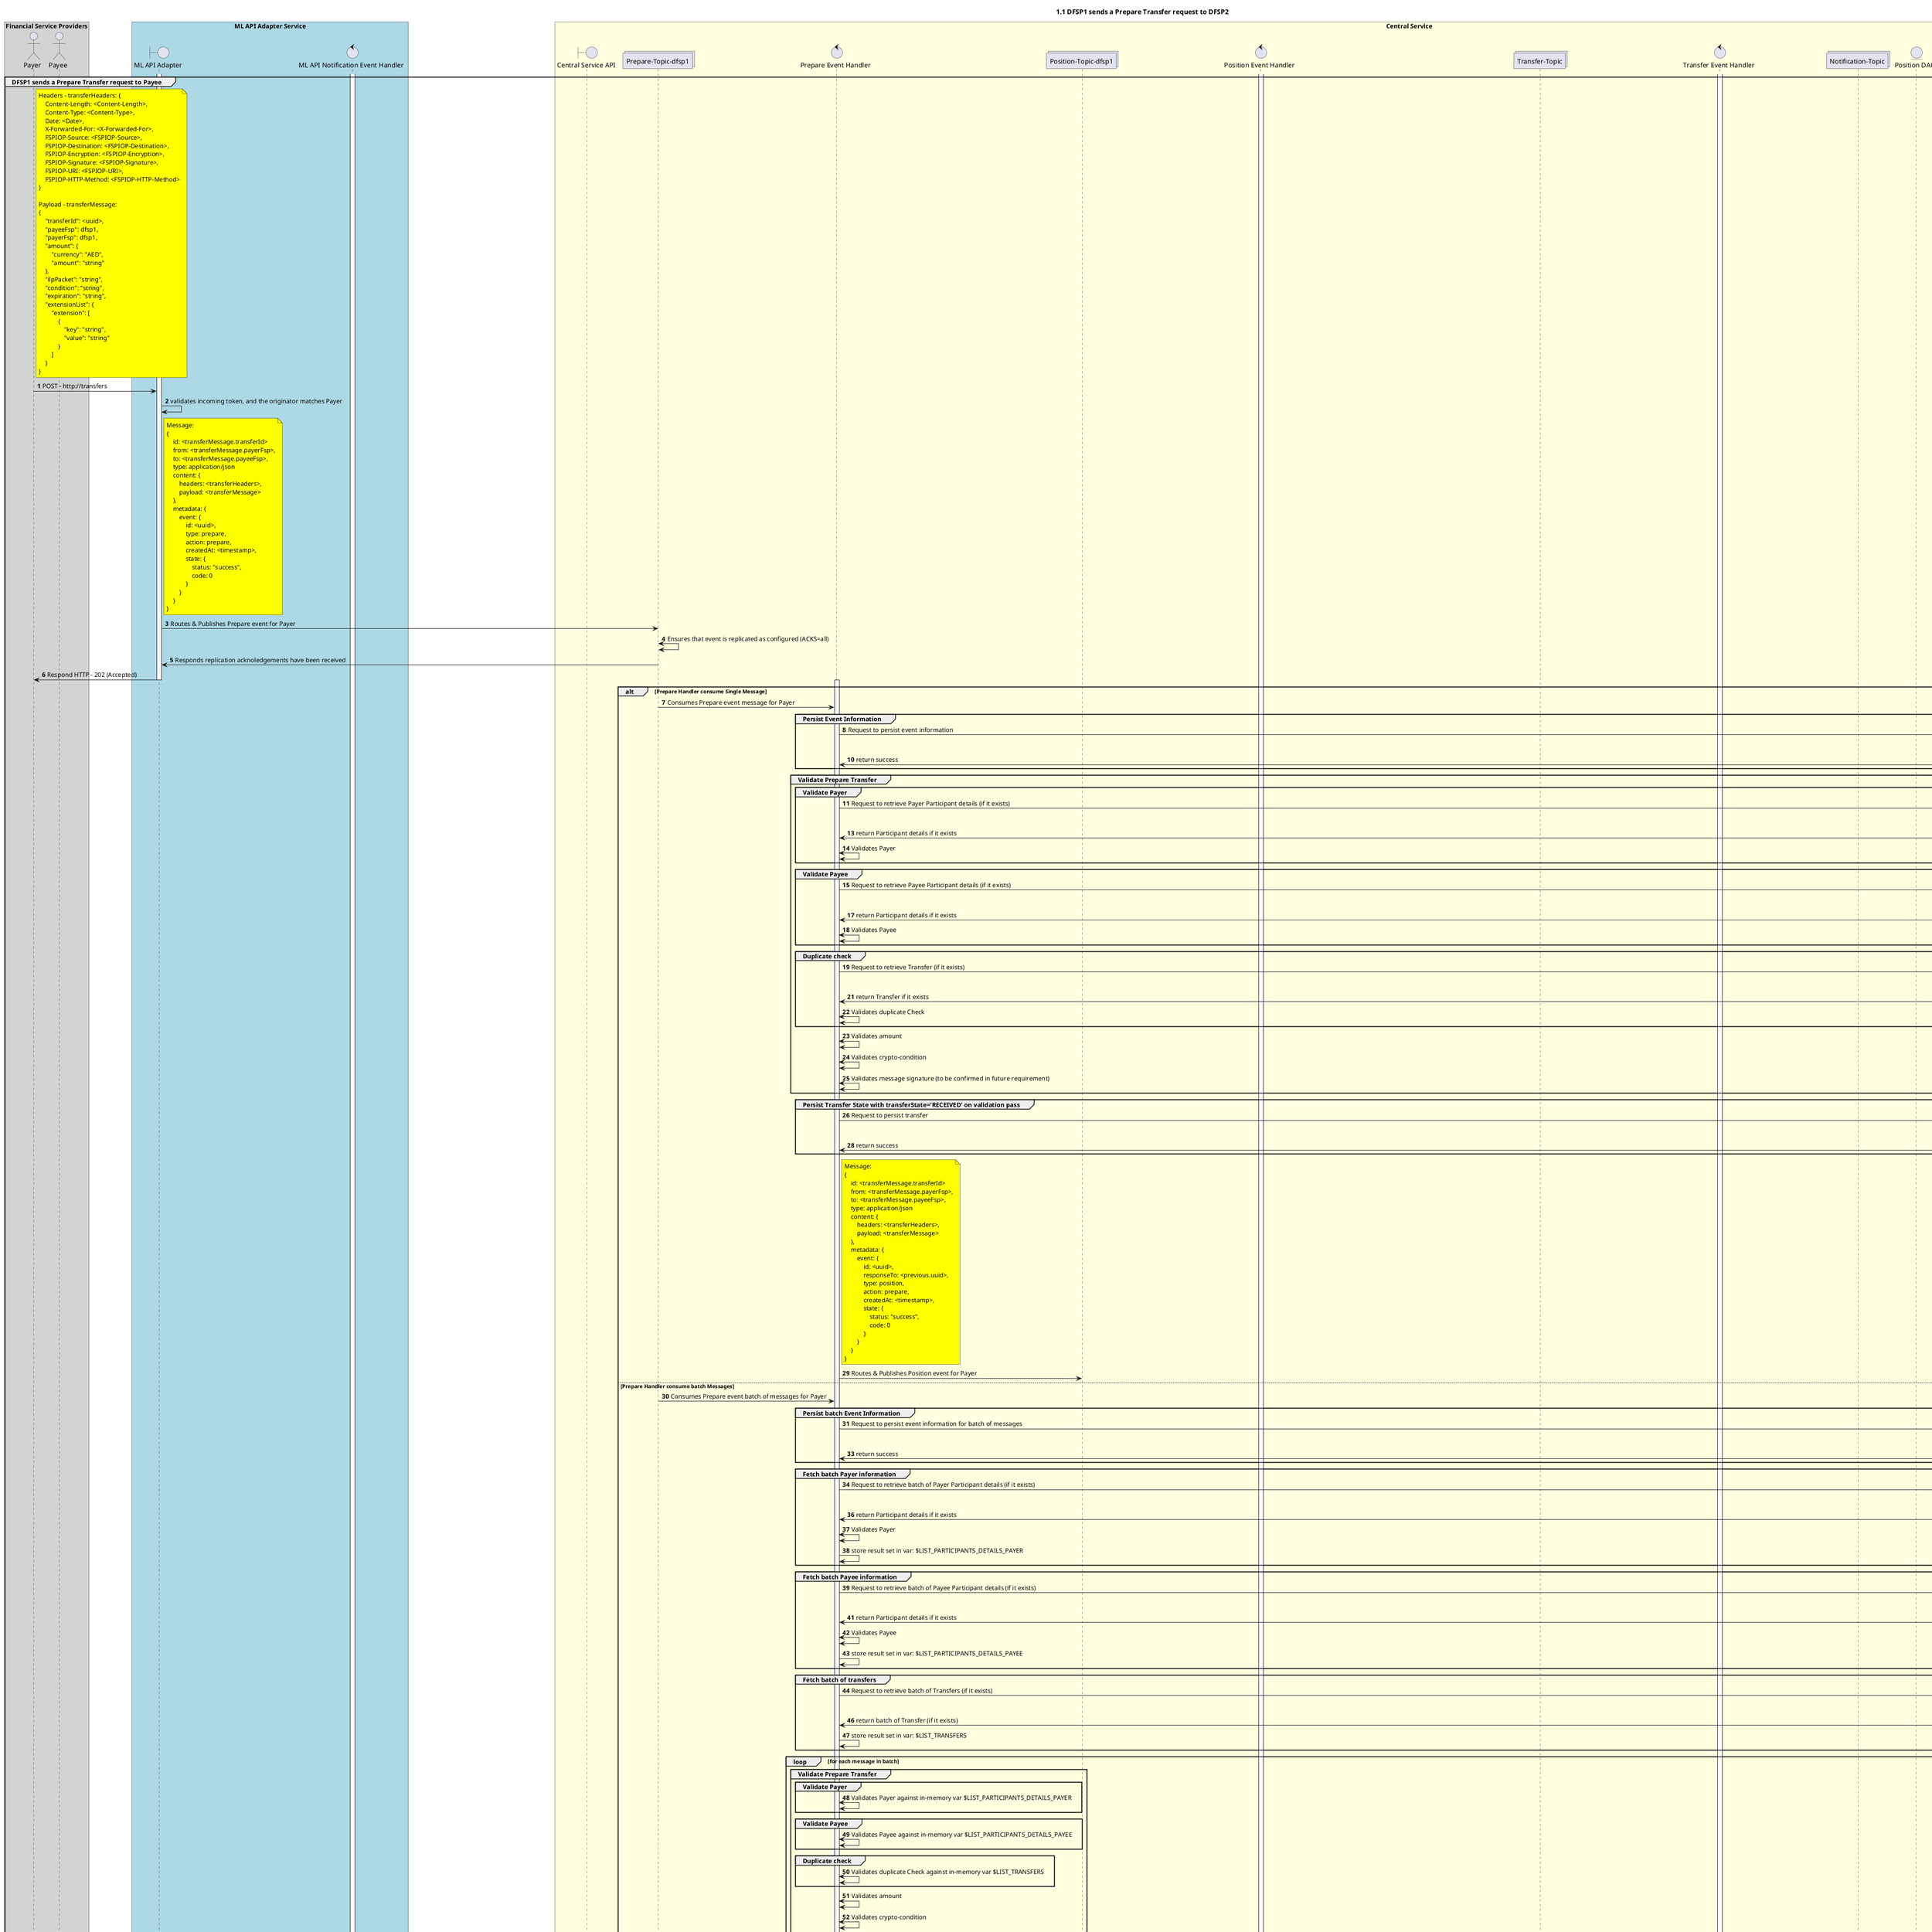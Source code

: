 @startuml
' declate title
title 1.1 DFSP1 sends a Prepare Transfer request to DFSP2

autonumber

' Actor Keys:
'   boundary - APIs/Interfaces, etc
'   collections - Kafka Topics
'   control - Kafka Consumers
'   entity - Database Access Objects
'   database - Database Persistance Store

' declare actors
actor "Payer" as DFSP1
actor "Payee" as DFSP2
boundary "ML API Adapter" as MLAPI
control "ML API Notification Event Handler" as NOTIFY_HANDLER
boundary "Central Service API" as CSAPI
collections "Prepare-Topic-dfsp1" as TOPIC_PREPARE_DFSP1
control "Prepare Event Handler" as PREP_HANDLER
collections "Position-Topic-dfsp1" as TOPIC_POSITION_DFSP1
control "Position Event Handler" as POS_HANDLER
collections "Transfer-Topic" as TOPIC_TRANSFERS
control "Transfer Event Handler" as TRANS_HANDLER
collections "Notification-Topic" as TOPIC_NOTIFICATIONS
' collections "Errors-Topic" as ERRORS_NOTIFICATIONS
entity "Position DAO" as POS_DAO
entity "Event DAO" as EVENT_DAO
entity "Transfer DAO" as TRANS_DAO
entity "Notification DAO" as NOTIFY_DAO
entity "Participant DAO" as PARTICIPANT_DAO
database "Central Store" as DB

box "Financial Service Providers" #lightGray
	participant DFSP1
	participant DFSP2
end box

box "ML API Adapter Service" #LightBlue
	participant MLAPI
	participant NOTIFY_HANDLER
end box

box "Central Service" #LightYellow
    participant CSAPI
	participant TOPIC_PREPARE_DFSP1
    participant PREP_HANDLER
    participant TOPIC_POSITION_DFSP1
    participant POS_HANDLER
    participant TOPIC_TRANSFERS
    participant TRANS_HANDLER
    participant TOPIC_NOTIFICATIONS
    ' participant ERRORS_NOTIFICATIONS
    participant POS_DAO
    participant EVENT_DAO
    participant TRANS_DAO
    participant NOTIFY_DAO
    participant PARTICIPANT_DAO
    participant DB
end box

' start flow
group DFSP1 sends a Prepare Transfer request to Payee
    activate MLAPI
    note right of DFSP1 #yellow
        Headers - transferHeaders: {
            Content-Length: <Content-Length>,
            Content-Type: <Content-Type>,
            Date: <Date>,
            X-Forwarded-For: <X-Forwarded-For>,
            FSPIOP-Source: <FSPIOP-Source>,
            FSPIOP-Destination: <FSPIOP-Destination>,
            FSPIOP-Encryption: <FSPIOP-Encryption>,
            FSPIOP-Signature: <FSPIOP-Signature>,
            FSPIOP-URI: <FSPIOP-URI>,
            FSPIOP-HTTP-Method: <FSPIOP-HTTP-Method>
        }

        Payload - transferMessage:
        {
            "transferId": <uuid>,
            "payeeFsp": dfsp1,
            "payerFsp": dfsp1,
            "amount": {
                "currency": "AED",
                "amount": "string"
            },
            "ilpPacket": "string",
            "condition": "string",
            "expiration": "string",
            "extensionList": {
                "extension": [
                    {
                        "key": "string",
                        "value": "string"
                    }
                ]
            }
        }
    end note
    DFSP1 -> MLAPI: POST - http://transfers
    MLAPI -> MLAPI: validates incoming token, and the originator matches Payer
    note right of MLAPI #yellow
        Message:
        {
            id: <transferMessage.transferId>
            from: <transferMessage.payerFsp>,
            to: <transferMessage.payeeFsp>,
            type: application/json
            content: {
                headers: <transferHeaders>,
                payload: <transferMessage>
            },
            metadata: {
                event: {
                    id: <uuid>,
                    type: prepare,
                    action: prepare,
                    createdAt: <timestamp>,
                    state: {
                        status: "success",
                        code: 0
                    }
                }
            }
        }
    end note
    MLAPI -> TOPIC_PREPARE_DFSP1: Routes & Publishes Prepare event for Payer
    TOPIC_PREPARE_DFSP1 <-> TOPIC_PREPARE_DFSP1: Ensures that event is replicated as configured (ACKS=all)
    TOPIC_PREPARE_DFSP1 -> MLAPI: Responds replication acknoledgements have been received
    MLAPI -> DFSP1: Respond HTTP - 202 (Accepted)
    deactivate MLAPI

    activate PREP_HANDLER
    alt Prepare Handler consume Single Message
        TOPIC_PREPARE_DFSP1 -> PREP_HANDLER: Consumes Prepare event message for Payer
        group Persist Event Information
            PREP_HANDLER -> EVENT_DAO: Request to persist event information
            EVENT_DAO <-> DB: Persist event information
            EVENT_DAO -> PREP_HANDLER: return success
        end

        group Validate Prepare Transfer
            group Validate Payer
                PREP_HANDLER -> PARTICIPANT_DAO: Request to retrieve Payer Participant details (if it exists)
                PARTICIPANT_DAO <-> DB: return Participant details if it exists
                PARTICIPANT_DAO -> PREP_HANDLER: return Participant details if it exists
                PREP_HANDLER <-> PREP_HANDLER: Validates Payer
            end
            group Validate Payee
                PREP_HANDLER -> PARTICIPANT_DAO: Request to retrieve Payee Participant details (if it exists)
                PARTICIPANT_DAO <-> DB: return Participant details if it exists
                PARTICIPANT_DAO -> PREP_HANDLER: return Participant details if it exists
                PREP_HANDLER <-> PREP_HANDLER: Validates Payee
            end
            group Duplicate check
                PREP_HANDLER -> TRANS_DAO: Request to retrieve Transfer (if it exists)
                TRANS_DAO <-> DB: return Transfer if it exists
                TRANS_DAO -> PREP_HANDLER: return Transfer if it exists
                PREP_HANDLER <-> PREP_HANDLER: Validates duplicate Check
            end
            PREP_HANDLER <-> PREP_HANDLER: Validates amount
            PREP_HANDLER <-> PREP_HANDLER: Validates crypto-condition
            PREP_HANDLER <-> PREP_HANDLER: Validates message signature (to be confirmed in future requirement)
        end

        group Persist Transfer State with transferState='RECEIVED' on validation pass
            PREP_HANDLER -> TRANS_DAO: Request to persist transfer
            TRANS_DAO <-> DB: Persist transfer
            TRANS_DAO -> PREP_HANDLER: return success
        end

        note right of PREP_HANDLER #yellow
            Message:
            {
                id: <transferMessage.transferId>
                from: <transferMessage.payerFsp>,
                to: <transferMessage.payeeFsp>,
                type: application/json
                content: {
                    headers: <transferHeaders>,
                    payload: <transferMessage>
                },
                metadata: {
                    event: {
                        id: <uuid>,
                        responseTo: <previous.uuid>,
                        type: position,
                        action: prepare,
                        createdAt: <timestamp>,
                        state: {
                            status: "success",
                            code: 0
                        }
                    }
                }
            }
        end note
        PREP_HANDLER -> TOPIC_POSITION_DFSP1: Routes & Publishes Position event for Payer
    else Prepare Handler consume batch Messages
        TOPIC_PREPARE_DFSP1 -> PREP_HANDLER: Consumes Prepare event batch of messages for Payer
        group Persist batch Event Information
            PREP_HANDLER -> EVENT_DAO: Request to persist event information for batch of messages
            EVENT_DAO <-> DB: Persist event batch information
            EVENT_DAO -> PREP_HANDLER: return success
        end

        group Fetch batch Payer information
            PREP_HANDLER -> PARTICIPANT_DAO: Request to retrieve batch of Payer Participant details (if it exists)
            PARTICIPANT_DAO <-> DB: return Participant details if it exists
            PARTICIPANT_DAO -> PREP_HANDLER: return Participant details if it exists
            PREP_HANDLER <-> PREP_HANDLER: Validates Payer
            PREP_HANDLER -> PREP_HANDLER: store result set in var: $LIST_PARTICIPANTS_DETAILS_PAYER
        end

        group Fetch batch Payee information
            PREP_HANDLER -> PARTICIPANT_DAO: Request to retrieve batch of Payee Participant details (if it exists)
            PARTICIPANT_DAO <-> DB: return Participant details if it exists
            PARTICIPANT_DAO -> PREP_HANDLER: return Participant details if it exists
            PREP_HANDLER <-> PREP_HANDLER: Validates Payee
            PREP_HANDLER -> PREP_HANDLER: store result set in var: $LIST_PARTICIPANTS_DETAILS_PAYEE
        end

        group Fetch batch of transfers
            PREP_HANDLER -> TRANS_DAO: Request to retrieve batch of Transfers (if it exists)
            TRANS_DAO <-> DB: return batch of Transfers (if it exists)
            TRANS_DAO -> PREP_HANDLER: return batch of Transfer (if it exists)
            PREP_HANDLER -> PREP_HANDLER: store result set in var: $LIST_TRANSFERS
        end

        loop for each message in batch

            group Validate Prepare Transfer
                group Validate Payer
                    PREP_HANDLER <-> PREP_HANDLER: Validates Payer against in-memory var $LIST_PARTICIPANTS_DETAILS_PAYER
                end
                group Validate Payee
                    PREP_HANDLER <-> PREP_HANDLER: Validates Payee against in-memory var $LIST_PARTICIPANTS_DETAILS_PAYEE
                end
                group Duplicate check
                    PREP_HANDLER <-> PREP_HANDLER: Validates duplicate Check against in-memory var $LIST_TRANSFERS
                end
                PREP_HANDLER <-> PREP_HANDLER: Validates amount
                PREP_HANDLER <-> PREP_HANDLER: Validates crypto-condition
                PREP_HANDLER <-> PREP_HANDLER: Validates message signature (to be confirmed in future requirement)
            end

            group Persist Transfer State with transferState='RECEIVED' on validation pass
                PREP_HANDLER -> TRANS_DAO: Request to persist transfer
                TRANS_DAO <-> DB: Persist transfer
                TRANS_DAO -> PREP_HANDLER: return success
            end

            note right of PREP_HANDLER #yellow
                Message:
                {
                    id: <transferMessage.transferId>
                    from: <transferMessage.payerFsp>,
                    to: <transferMessage.payeeFsp>,
                    type: application/json
                    content: {
                        headers: <transferHeaders>,
                        payload: <transferMessage>
                    },
                    metadata: {
                        event: {
                            id: <uuid>,
                            responseTo: <previous.uuid>,
                            type: position,
                            action: prepare,
                            createdAt: <timestamp>,
                            state: {
                                status: "success",
                                code: 0
                            }
                        }
                    }
                }
            end note
            PREP_HANDLER -> TOPIC_POSITION_DFSP1: Routes & Publishes Position event for Payer
        end
    end
    deactivate PREP_HANDLER

    activate POS_HANDLER
    alt Position Handler consume Single Message
        TOPIC_POSITION_DFSP1 -> POS_HANDLER: Consumes Position event message for Payer

        group Persist Event Information
            POS_HANDLER -> EVENT_DAO: Request to persist event information
            EVENT_DAO <-> DB: Persist event information
            EVENT_DAO -> POS_HANDLER: return success
        end

        group Calculate position and persist change
            POS_HANDLER -> POS_DAO: Request latest position from DB for Payer
            POS_DAO <-> DB: Retrieves latest position from DB for Payer
            POS_DAO -> POS_HANDLER: Return latest position

            POS_HANDLER <-> POS_HANDLER: Calculates latest position (lpos) for prepare
            POS_HANDLER <-> POS_HANDLER: Validate Calculated latest position against the net-debit cap (netcap) - Rule: lpos < netcap
            
            POS_HANDLER -> POS_DAO: Request to persist latest position for Payer
            POS_DAO <-> DB: Persists latest position to DB for Payer
            POS_DAO -> POS_HANDLER: return success
        end

        group Persist Transfer State with transferState='RESERVED' on position check pass
            POS_HANDLER -> TRANS_DAO: Request to persist transfer
            TRANS_DAO <-> DB: Persist transfer
            TRANS_DAO -> POS_HANDLER: return success
        end

        note right of POS_HANDLER #yellow
            Message:
            {
                id: <transferMessage.transferId>
                from: <transferMessage.payerFsp>,
                to: <transferMessage.payeeFsp>,
                type: application/json
                content: {
                    headers: <transferHeaders>,
                    payload: <transferMessage>
                },
                metadata: {
                    event: {
                        id: <uuid>,
                        responseTo: <previous.uuid>,
                        type: transfer,
                        action: prepare,
                        createdAt: <timestamp>,
                        state: {
                            status: "success",
                            code: 0
                        }
                    }
                }
            }
        end note
        POS_HANDLER -> TOPIC_TRANSFERS: Publishes Transfer event
    else Position Handler consume batch Messages
        TOPIC_POSITION_DFSP1 -> POS_HANDLER: Consumes Position event batch of messages for Payer

        group Persist batch Event Information
            POS_HANDLER -> EVENT_DAO: Request to persist event information for batch of messages
            EVENT_DAO <-> DB: Persist event batch information
            EVENT_DAO -> POS_HANDLER: return success
        end

        loop for each message in batch
            group Calculate position and persist change
                POS_HANDLER -> POS_DAO: Request latest position from DB for Payer
                POS_DAO <-> DB: Retrieves latest position from DB for Payer
                POS_DAO -> POS_HANDLER: Return latest position

                POS_HANDLER <-> POS_HANDLER: Calculates latest position (lpos) by incrementing transfer for prepare
                POS_HANDLER <-> POS_HANDLER: Validate Calculated latest position against the net-debit cap (netcap) - Rule: lpos < netcap
                
                POS_HANDLER -> POS_DAO: Request to persist latest position for Payer
                POS_DAO <-> DB: Persists latest position to DB for Payer
                POS_DAO -> POS_HANDLER: return success
            end
            group Persist Transfer State with transferState='RESERVED' on position check pass
                POS_HANDLER -> TRANS_DAO: Request to persist batch transfer
                TRANS_DAO <-> DB: Persist batch transfer
                TRANS_DAO -> POS_HANDLER: return success
            end
            note right of POS_HANDLER #yellow
                Message:
                {
                    id: <transferMessage.transferId>
                    from: <transferMessage.payerFsp>,
                    to: <transferMessage.payeeFsp>,
                    type: application/json
                    content: {
                        headers: <transferHeaders>,
                        payload: <transferMessage>
                    },
                    metadata: {
                        event: {
                            id: <uuid>,
                            responseTo: <previous.uuid>,
                            type: transfer,
                            action: prepare,
                            createdAt: <timestamp>,
                            state: {
                                status: "success",
                                code: 0
                            }
                        }
                    }
                }
            end note
            POS_HANDLER -> TOPIC_TRANSFERS: Publishes Transfer event
        end
    end
    deactivate POS_HANDLER

    activate TRANS_HANDLER
    alt Transfer Handler consume Single Message
        TOPIC_TRANSFERS -> TRANS_HANDLER: Consumes Transfer event

        group Persist Event Information
            TRANS_HANDLER -> EVENT_DAO: Request to persist event information
            EVENT_DAO <-> DB: Persist event information
            EVENT_DAO -> TRANS_HANDLER: return success
        end

        ' group Update Prepare Transfer State with transferState='RESERVED'
        '     TRANS_HANDLER -> TRANS_DAO: Request to update transfer
        '     TRANS_DAO <-> DB: Update transfer
        '     TRANS_DAO -> TRANS_HANDLER: return success
        ' end
        
        note right of TRANS_HANDLER #yellow
            Message:
            {
                id: <transferMessage.transferId>
                from: <transferMessage.payerFsp>,
                to: <transferMessage.payerFsp>,
                type: application/json
                content: {
                    headers: <transferHeaders>,
                    payload: <transferMessage>
                },
                metadata: {
                    event: {
                        id: <uuid>,
                        responseTo: <previous.uuid>,
                        type: notification,
                        action: prepare,
                        createdAt: <timestamp>,
                        state: {
                            status: "success",
                            code: 0
                        }
                    }
                }
            }
        end note
        TRANS_HANDLER -> TOPIC_NOTIFICATIONS: Publishes Notifications event for Payer
        note right of TRANS_HANDLER #yellow
            Message:
            {
                id: <transferMessage.transferId>
                from: <transferMessage.payerFsp>,
                to: <transferMessage.payeeFsp>,
                type: application/json
                content: {
                    headers: <transferHeaders>,
                    payload: <transferMessage>
                },
                metadata: {
                    event: {
                        id: <uuid>,
                        responseTo: <previous.uuid>,
                        type: notification,
                        action: prepare,
                        createdAt: <timestamp>,
                        state: {
                            status: "success",
                            code: 0
                        }
                    }
                }
            }
        end note
        TRANS_HANDLER -> TOPIC_NOTIFICATIONS: Publishes Notifications event for Payee
    else Transfer Handler consume batch Messages
        TOPIC_TRANSFERS -> TRANS_HANDLER: Consumes Transfer event batch of messages for Payer

        group Persist batch Event Information
            POS_HANDLER -> EVENT_DAO: Request to persist event information for batch of messages
            EVENT_DAO <-> DB: Persist event batch information
            EVENT_DAO -> POS_HANDLER: return success
        end

        ' group Update Prepare batch Transfer State with transferState='RESERVED'
        '     TRANS_HANDLER -> TRANS_DAO: Request to update batch transfer
        '     TRANS_DAO <-> DB: Update batch transfer
        '     TRANS_DAO -> TRANS_HANDLER: return success
        ' end

        loop for each message in batch
            note right of TRANS_HANDLER #yellow
                Message:
                {
                    id: <transferMessage.transferId>
                    from: <transferMessage.payerFsp>,
                    to: <transferMessage.payerFsp>,
                    type: application/json
                    content: {
                        headers: <transferHeaders>,
                        payload: <transferMessage>
                    },
                    metadata: {
                        event: {
                            id: <uuid>,
                            responseTo: <previous.uuid>,
                            type: notification,
                            action: prepare,
                            createdAt: <timestamp>,
                            state: {
                                status: "success",
                                code: 0
                            }
                        }
                    }
                }
            end note
            TRANS_HANDLER -> TOPIC_NOTIFICATIONS: Publishes Notifications event for Payer
            note right of TRANS_HANDLER #yellow
                Message:
                {
                    id: <transferMessage.transferId>
                    from: <transferMessage.payerFsp>,
                    to: <transferMessage.payeeFsp>,
                    type: application/json
                    content: {
                        headers: <transferHeaders>,
                        payload: <transferMessage>
                    },
                    metadata: {
                        event: {
                            id: <uuid>,
                            responseTo: <previous.uuid>,
                            type: notification,
                            action: prepare,
                            createdAt: <timestamp>,
                            state: {
                                status: "success",
                                code: 0
                            }
                        }
                    }
                }
            end note
            TRANS_HANDLER -> TOPIC_NOTIFICATIONS: Publishes Notifications event for Payee
        end
    end
    deactivate TRANS_HANDLER

    group Send notification for Payer
        activate NOTIFY_HANDLER
        alt Notifications Handler consume Single Message
            TOPIC_NOTIFICATIONS -> NOTIFY_HANDLER: Consumes Notifications event
            group Persist Event Information
                NOTIFY_HANDLER -> CSAPI: Requests to persist event information - POST - HTTP://events/
                CSAPI -> EVENT_DAO: Request to persist event information
                EVENT_DAO <-> DB: Persist event information
                EVENT_DAO -> CSAPI: return success
                CSAPI -> NOTIFY_HANDLER: return success
            end
            NOTIFY_HANDLER -> CSAPI: Requests Notification details for Payer - GET - HTTP://notifications/DFPS1
            CSAPI -> NOTIFY_DAO: Fetches Notifications details for Payer
            NOTIFY_DAO <-> DB: Fetches Notifications details for Payer
            NOTIFY_DAO -> CSAPI: Returns Notifications details for Payer
            CSAPI -> NOTIFY_HANDLER: Returns Notifications details for Payer
            NOTIFY_HANDLER -> DFSP1: HTTP Callback with Prepare result to Payer
        else Notifications Handler consume batch Messages
            TOPIC_NOTIFICATIONS -> NOTIFY_HANDLER: Consumes Notifications event batch of messages for Payer
            group Persist batch Event Information
                NOTIFY_HANDLER -> CSAPI: Requests to persist batch event information - POST - HTTP://events/
                CSAPI -> EVENT_DAO: Request to persist batch event information
                EVENT_DAO <-> DB: Persist event information
                EVENT_DAO -> CSAPI: return success
                CSAPI -> NOTIFY_HANDLER: return success
            end
            loop for each message in batch
                NOTIFY_HANDLER -> CSAPI: Requests Notification details for Payer - GET - HTTP://notifications/DFPS1
                CSAPI -> NOTIFY_DAO: Fetches Notifications details for Payer
                NOTIFY_DAO <-> DB: Fetches Notifications details for Payer
                NOTIFY_DAO -> CSAPI: Returns Notifications details for Payer
                CSAPI -> NOTIFY_HANDLER: Returns Notifications details for Payer
                NOTIFY_HANDLER -> DFSP1: HTTP Callback with Prepare result to Payer
            end
        end
        deactivate NOTIFY_HANDLER
    end

    group Send notification for Payee
        activate NOTIFY_HANDLER
        alt Notifications Handler consume Single Message
            TOPIC_NOTIFICATIONS -> NOTIFY_HANDLER: Consumes Notifications event
            group Persist Event Information
                NOTIFY_HANDLER -> CSAPI: Requests to persist event information - POST - HTTP://events/
                CSAPI -> EVENT_DAO: Request to persist event information
                EVENT_DAO <-> DB: Persist event information
                EVENT_DAO -> CSAPI: return success
                CSAPI -> NOTIFY_HANDLER: return success
            end
            NOTIFY_HANDLER -> CSAPI: Requests Notification details for Payee - GET - HTTP://notifications/DFPS1
            CSAPI -> NOTIFY_DAO: Fetches Notifications details for Payee
            NOTIFY_DAO <-> DB: Fetches Notifications details for Payee
            NOTIFY_DAO -> CSAPI: Returns Notifications details for Payee
            CSAPI -> NOTIFY_HANDLER: Returns Notifications details for Payee
            NOTIFY_HANDLER -> DFSP1: HTTP Callback with Prepare result to Payee
        else Notifications Handler consume batch Messages
            TOPIC_NOTIFICATIONS -> NOTIFY_HANDLER: Consumes Notifications event batch of messages for Payee
            group Persist batch Event Information
                NOTIFY_HANDLER -> CSAPI: Requests to persist batch event information - POST - HTTP://events/
                CSAPI -> EVENT_DAO: Request to persist batch event information
                EVENT_DAO <-> DB: Persist event information
                EVENT_DAO -> CSAPI: return success
                CSAPI -> NOTIFY_HANDLER: return success
            end
            loop for each message in batch
                NOTIFY_HANDLER -> CSAPI: Requests Notification details for Payee - GET - HTTP://notifications/DFPS1
                CSAPI -> NOTIFY_DAO: Fetches Notifications details for Payee
                NOTIFY_DAO <-> DB: Fetches Notifications details for Payee
                NOTIFY_DAO -> CSAPI: Returns Notifications details for Payee
                CSAPI -> NOTIFY_HANDLER: Returns Notifications details for Payee
                NOTIFY_HANDLER -> DFSP1: HTTP Callback with Prepare result to Payee
            end
        end
        deactivate NOTIFY_HANDLER
    end
end
@enduml
